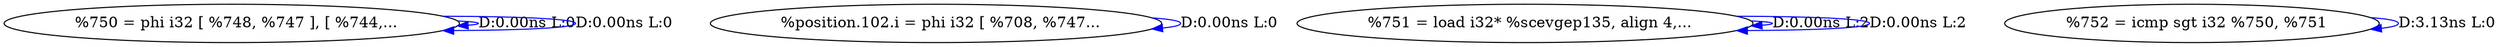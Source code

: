 digraph {
Node0x289fdc0[label="  %750 = phi i32 [ %748, %747 ], [ %744,..."];
Node0x289fdc0 -> Node0x289fdc0[label="D:0.00ns L:0",color=blue];
Node0x289fdc0 -> Node0x289fdc0[label="D:0.00ns L:0",color=blue];
Node0x289fea0[label="  %position.102.i = phi i32 [ %708, %747..."];
Node0x289fea0 -> Node0x289fea0[label="D:0.00ns L:0",color=blue];
Node0x289ff80[label="  %751 = load i32* %scevgep135, align 4,..."];
Node0x289ff80 -> Node0x289ff80[label="D:0.00ns L:2",color=blue];
Node0x289ff80 -> Node0x289ff80[label="D:0.00ns L:2",color=blue];
Node0x28a0060[label="  %752 = icmp sgt i32 %750, %751"];
Node0x28a0060 -> Node0x28a0060[label="D:3.13ns L:0",color=blue];
}
